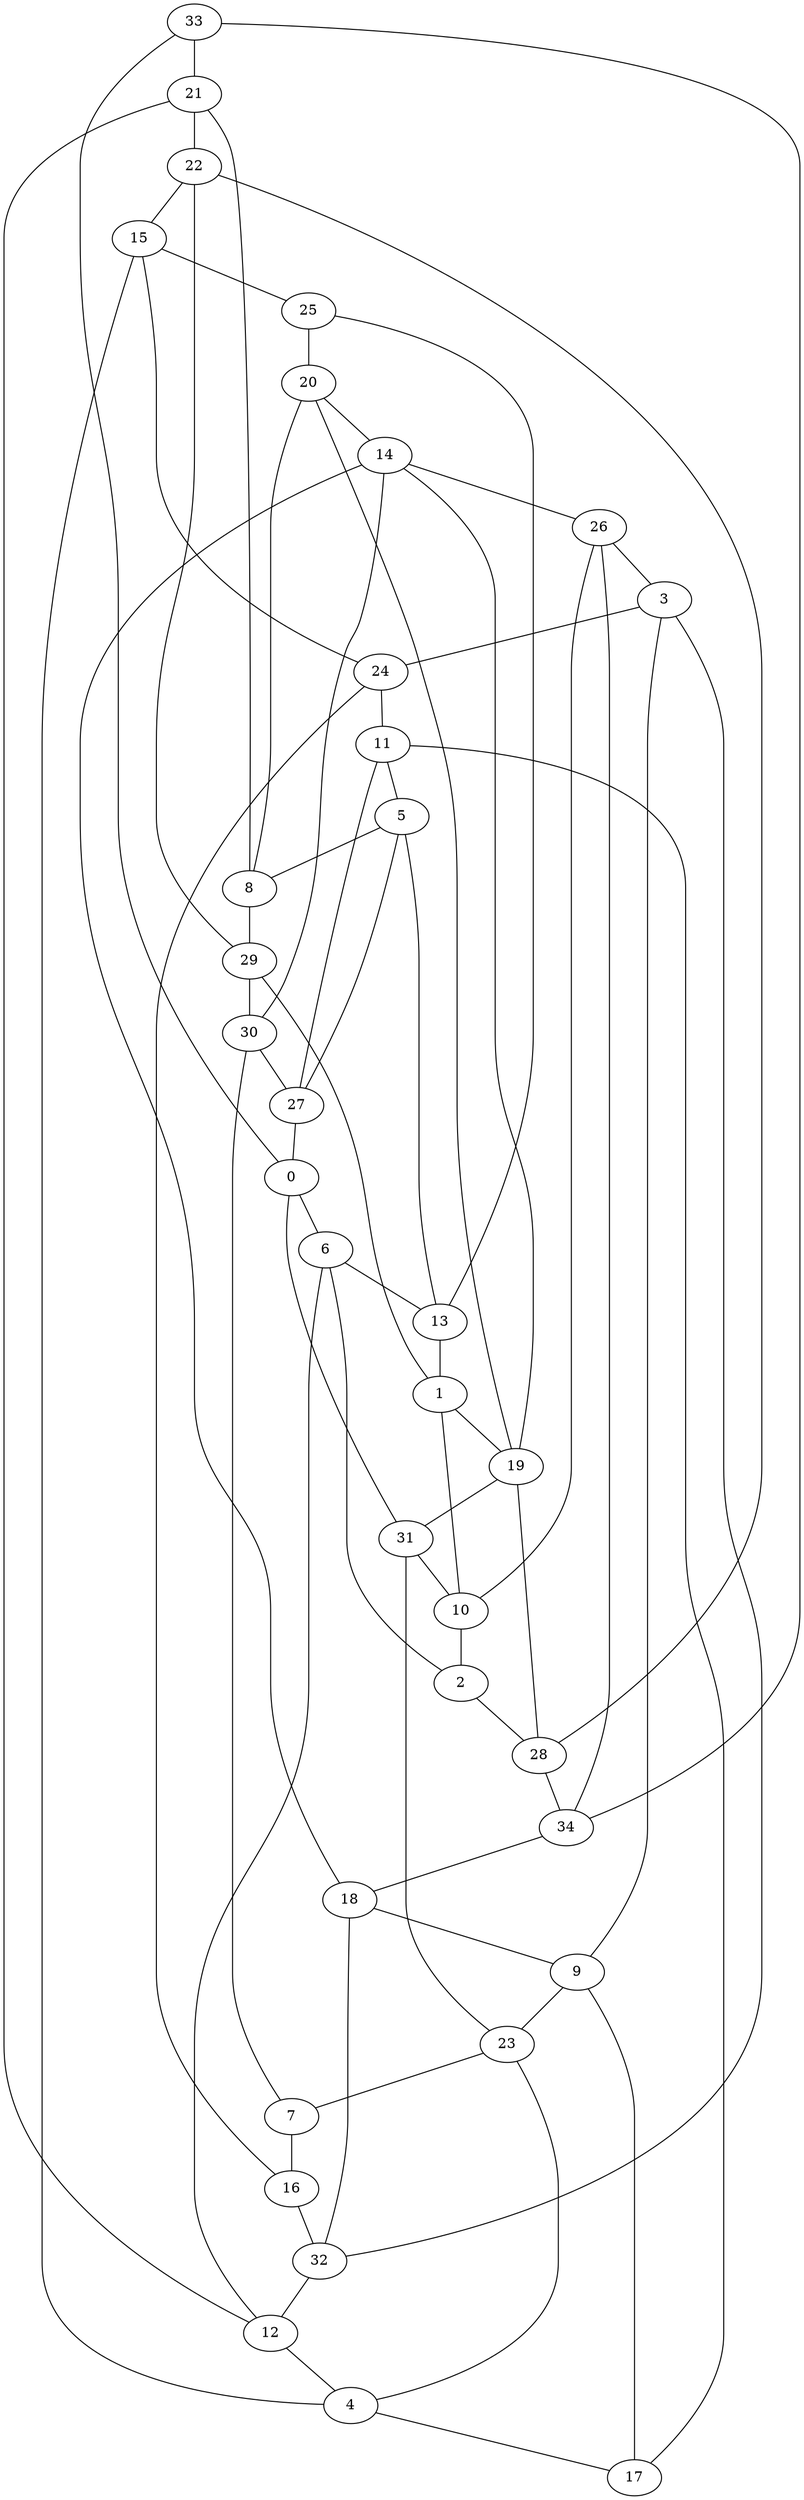 graph g {
	33 -- 21
	21 -- 22
	22 -- 15
	15 -- 25
	25 -- 20
	20 -- 14
	14 -- 26
	26 -- 3
	3 -- 24
	24 -- 11
	11 -- 5
	5 -- 8
	8 -- 29
	29 -- 30
	30 -- 27
	27 -- 0
	0 -- 6
	6 -- 13
	13 -- 1
	1 -- 19
	19 -- 31
	31 -- 10
	10 -- 2
	2 -- 28
	28 -- 34
	34 -- 18
	18 -- 9
	9 -- 23
	23 -- 7
	7 -- 16
	16 -- 32
	32 -- 12
	12 -- 4
	4 -- 17
	25 -- 13
	13 -- 5
	5 -- 27
	27 -- 11
	11 -- 17
	17 -- 9
	9 -- 3
	3 -- 32
	32 -- 18
	18 -- 14
	14 -- 30
	30 -- 7
	16 -- 24
	24 -- 15
	15 -- 4
	4 -- 23
	23 -- 31
	31 -- 0
	0 -- 33
	33 -- 34
	34 -- 26
	26 -- 10
	10 -- 1
	1 -- 29
	29 -- 22
	22 -- 28
	28 -- 19
	19 -- 20
	20 -- 8
	8 -- 21
	21 -- 12
	12 -- 6
	6 -- 2
	19 -- 14
}
